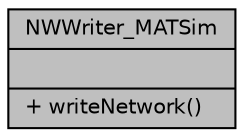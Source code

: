 digraph "NWWriter_MATSim"
{
  edge [fontname="Helvetica",fontsize="10",labelfontname="Helvetica",labelfontsize="10"];
  node [fontname="Helvetica",fontsize="10",shape=record];
  Node1 [label="{NWWriter_MATSim\n||+ writeNetwork()\l}",height=0.2,width=0.4,color="black", fillcolor="grey75", style="filled", fontcolor="black"];
}
